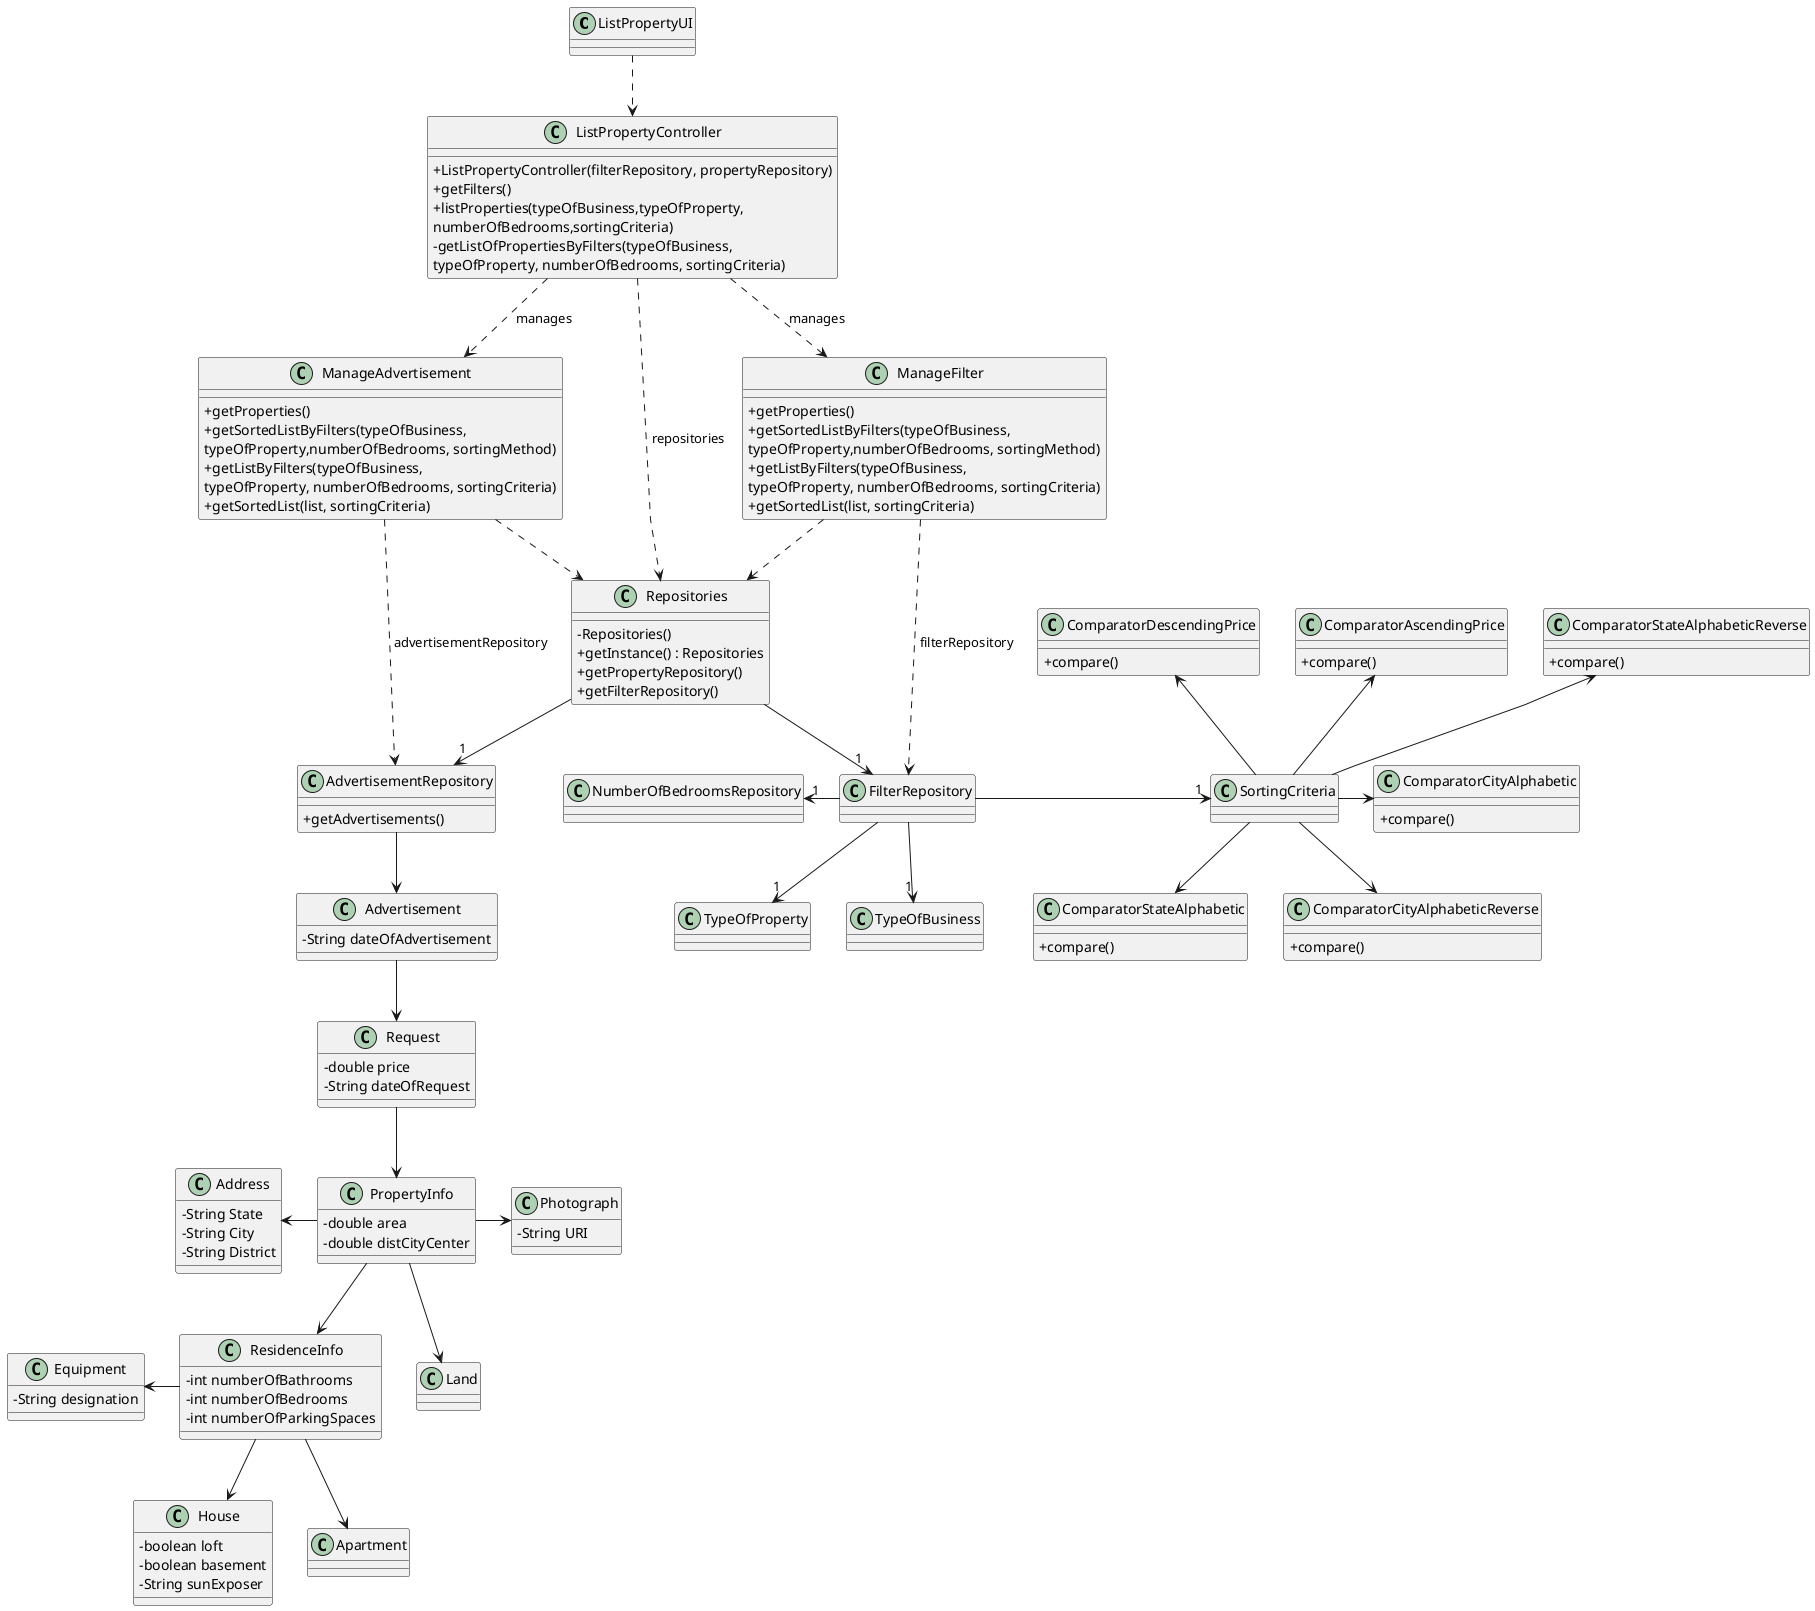 @startuml
'skinparam monochrome true
skinparam packageStyle rectangle
skinparam shadowing false
skinparam linetype polyline
'skinparam linetype orto

skinparam classAttributeIconSize 0
'left to right direction


class ListPropertyUI {}

class ListPropertyController {
    + ListPropertyController(filterRepository, propertyRepository)
    + getFilters()
    + listProperties(typeOfBusiness,typeOfProperty,\nnumberOfBedrooms,sortingCriteria)
    - getListOfPropertiesByFilters(typeOfBusiness, \ntypeOfProperty, numberOfBedrooms, sortingCriteria)
}

class Repositories {
    - Repositories()
    + getInstance() : Repositories
    + getPropertyRepository()
    + getFilterRepository()
}



class SortingCriteria{}

class ComparatorAscendingPrice{
    + compare()
}

class ComparatorDescendingPrice{
    + compare()
}

class ComparatorCityAlphabetic{
    + compare()
}

class ComparatorCityAlphabeticReverse{
    + compare()
}

class ComparatorStateAlphabetic{
    + compare()
}

class ComparatorStateAlphabeticReverse{
    + compare()
}

class ManageAdvertisement {
    + getProperties()
    + getSortedListByFilters(typeOfBusiness,\ntypeOfProperty,numberOfBedrooms, sortingMethod)
    + getListByFilters(typeOfBusiness, \ntypeOfProperty, numberOfBedrooms, sortingCriteria)
    + getSortedList(list, sortingCriteria)
}

class ManageFilter {
    + getProperties()
    + getSortedListByFilters(typeOfBusiness,\ntypeOfProperty,numberOfBedrooms, sortingMethod)
    + getListByFilters(typeOfBusiness, \ntypeOfProperty, numberOfBedrooms, sortingCriteria)
    + getSortedList(list, sortingCriteria)
}

class AdvertisementRepository{
    + getAdvertisements()
}

class FilterRepository{

}

class Advertisement {
    -String dateOfAdvertisement
}

class Request {
    -double price
    -String dateOfRequest
}

class PropertyInfo{
    - double area
    - double distCityCenter
}

class Address{
    -String State
    -String City
    -String District
}

class Photograph {
    -String URI
}

class Land{

}

class ResidenceInfo {
    - int numberOfBathrooms
    - int numberOfBedrooms
    - int numberOfParkingSpaces
}

class Equipment {
    -String designation
}

class House {
    -boolean loft
    -boolean basement
    -String sunExposer
}

class Apartment{}


ListPropertyUI ..down> ListPropertyController
'Repositories -> Repositories : instance

ListPropertyController ..right> Repositories : repositories
ListPropertyController ..down> ManageAdvertisement : manages
ListPropertyController ..down> ManageFilter : manages

FilterRepository --right> "1" SortingCriteria
FilterRepository --> "1" TypeOfBusiness
FilterRepository --> "1" TypeOfProperty
FilterRepository --left> "1" NumberOfBedroomsRepository
Repositories --> "1" FilterRepository
Repositories --> "1" AdvertisementRepository
'Repositories --left> "1" SortingCriteria

SortingCriteria --up> ComparatorAscendingPrice
SortingCriteria --up> ComparatorDescendingPrice
SortingCriteria --right> ComparatorCityAlphabetic
SortingCriteria --> ComparatorCityAlphabeticReverse
SortingCriteria --down> ComparatorStateAlphabetic
SortingCriteria --up> ComparatorStateAlphabeticReverse

ManageFilter ..> Repositories
ManageFilter ..> FilterRepository : filterRepository


ManageAdvertisement ..> AdvertisementRepository : advertisementRepository
ManageAdvertisement ..> Repositories
AdvertisementRepository --> Advertisement

Advertisement --> Request

Request --> PropertyInfo

PropertyInfo --> ResidenceInfo
PropertyInfo --right> Photograph
PropertyInfo --left> Address
PropertyInfo --> Land

ResidenceInfo --left> Equipment
ResidenceInfo --> House
ResidenceInfo --> Apartment


@enduml